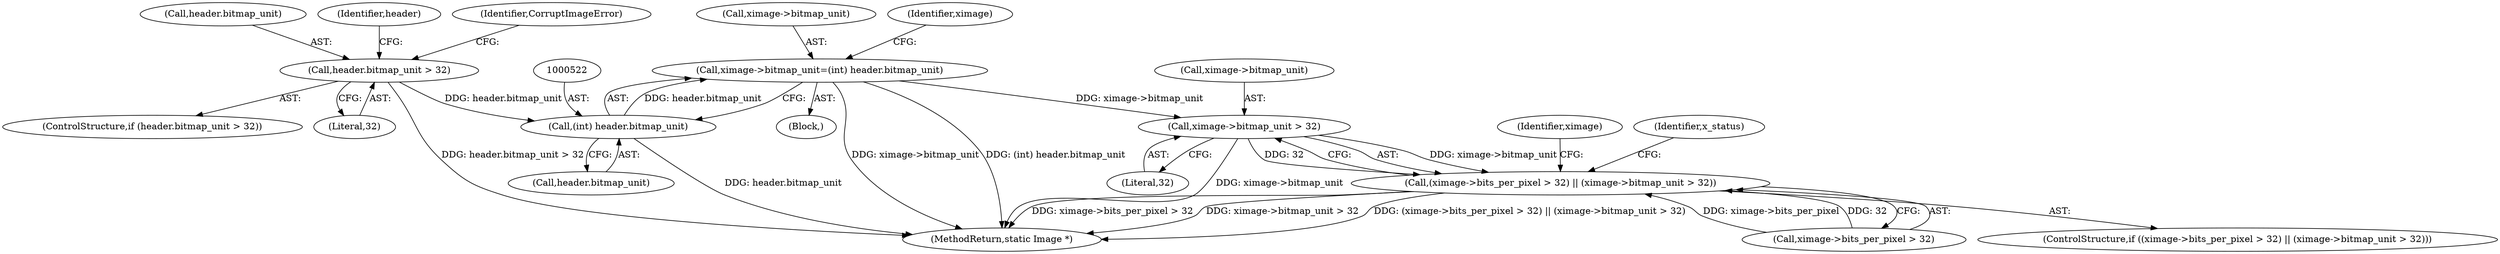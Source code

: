 digraph "0_ImageMagick6_f663dfb8431c97d95682a2b533cca1c8233d21b4@pointer" {
"1000652" [label="(Call,ximage->bitmap_unit > 32)"];
"1000517" [label="(Call,ximage->bitmap_unit=(int) header.bitmap_unit)"];
"1000521" [label="(Call,(int) header.bitmap_unit)"];
"1000299" [label="(Call,header.bitmap_unit > 32)"];
"1000646" [label="(Call,(ximage->bits_per_pixel > 32) || (ximage->bitmap_unit > 32))"];
"1000659" [label="(Identifier,ximage)"];
"1000523" [label="(Call,header.bitmap_unit)"];
"1000518" [label="(Call,ximage->bitmap_unit)"];
"1000305" [label="(Identifier,CorruptImageError)"];
"1000656" [label="(Literal,32)"];
"1000521" [label="(Call,(int) header.bitmap_unit)"];
"1000116" [label="(Block,)"];
"1000299" [label="(Call,header.bitmap_unit > 32)"];
"1000652" [label="(Call,ximage->bitmap_unit > 32)"];
"1000303" [label="(Literal,32)"];
"1000668" [label="(Identifier,x_status)"];
"1000653" [label="(Call,ximage->bitmap_unit)"];
"1000646" [label="(Call,(ximage->bits_per_pixel > 32) || (ximage->bitmap_unit > 32))"];
"1000300" [label="(Call,header.bitmap_unit)"];
"1000645" [label="(ControlStructure,if ((ximage->bits_per_pixel > 32) || (ximage->bitmap_unit > 32)))"];
"1000528" [label="(Identifier,ximage)"];
"1001840" [label="(MethodReturn,static Image *)"];
"1000517" [label="(Call,ximage->bitmap_unit=(int) header.bitmap_unit)"];
"1000310" [label="(Identifier,header)"];
"1000647" [label="(Call,ximage->bits_per_pixel > 32)"];
"1000298" [label="(ControlStructure,if (header.bitmap_unit > 32))"];
"1000652" -> "1000646"  [label="AST: "];
"1000652" -> "1000656"  [label="CFG: "];
"1000653" -> "1000652"  [label="AST: "];
"1000656" -> "1000652"  [label="AST: "];
"1000646" -> "1000652"  [label="CFG: "];
"1000652" -> "1001840"  [label="DDG: ximage->bitmap_unit"];
"1000652" -> "1000646"  [label="DDG: ximage->bitmap_unit"];
"1000652" -> "1000646"  [label="DDG: 32"];
"1000517" -> "1000652"  [label="DDG: ximage->bitmap_unit"];
"1000517" -> "1000116"  [label="AST: "];
"1000517" -> "1000521"  [label="CFG: "];
"1000518" -> "1000517"  [label="AST: "];
"1000521" -> "1000517"  [label="AST: "];
"1000528" -> "1000517"  [label="CFG: "];
"1000517" -> "1001840"  [label="DDG: ximage->bitmap_unit"];
"1000517" -> "1001840"  [label="DDG: (int) header.bitmap_unit"];
"1000521" -> "1000517"  [label="DDG: header.bitmap_unit"];
"1000521" -> "1000523"  [label="CFG: "];
"1000522" -> "1000521"  [label="AST: "];
"1000523" -> "1000521"  [label="AST: "];
"1000521" -> "1001840"  [label="DDG: header.bitmap_unit"];
"1000299" -> "1000521"  [label="DDG: header.bitmap_unit"];
"1000299" -> "1000298"  [label="AST: "];
"1000299" -> "1000303"  [label="CFG: "];
"1000300" -> "1000299"  [label="AST: "];
"1000303" -> "1000299"  [label="AST: "];
"1000305" -> "1000299"  [label="CFG: "];
"1000310" -> "1000299"  [label="CFG: "];
"1000299" -> "1001840"  [label="DDG: header.bitmap_unit > 32"];
"1000646" -> "1000645"  [label="AST: "];
"1000646" -> "1000647"  [label="CFG: "];
"1000647" -> "1000646"  [label="AST: "];
"1000659" -> "1000646"  [label="CFG: "];
"1000668" -> "1000646"  [label="CFG: "];
"1000646" -> "1001840"  [label="DDG: (ximage->bits_per_pixel > 32) || (ximage->bitmap_unit > 32)"];
"1000646" -> "1001840"  [label="DDG: ximage->bits_per_pixel > 32"];
"1000646" -> "1001840"  [label="DDG: ximage->bitmap_unit > 32"];
"1000647" -> "1000646"  [label="DDG: ximage->bits_per_pixel"];
"1000647" -> "1000646"  [label="DDG: 32"];
}

